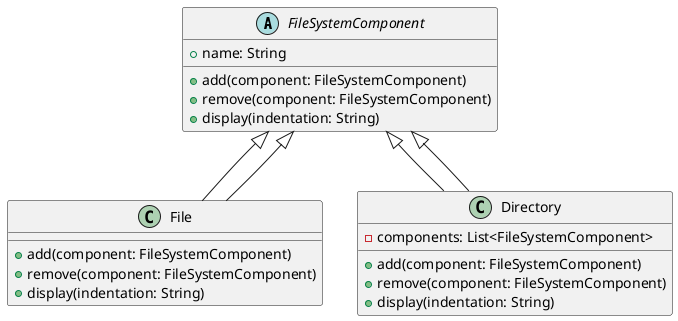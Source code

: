 @startuml
abstract class FileSystemComponent {
    + name: String
    + add(component: FileSystemComponent)
    + remove(component: FileSystemComponent)
    + display(indentation: String)
}

class File extends FileSystemComponent {
    + add(component: FileSystemComponent)
    + remove(component: FileSystemComponent)
    + display(indentation: String)
}

class Directory extends FileSystemComponent {
    - components: List<FileSystemComponent>
    + add(component: FileSystemComponent)
    + remove(component: FileSystemComponent)
    + display(indentation: String)
}

FileSystemComponent <|-- File
FileSystemComponent <|-- Directory
@enduml
